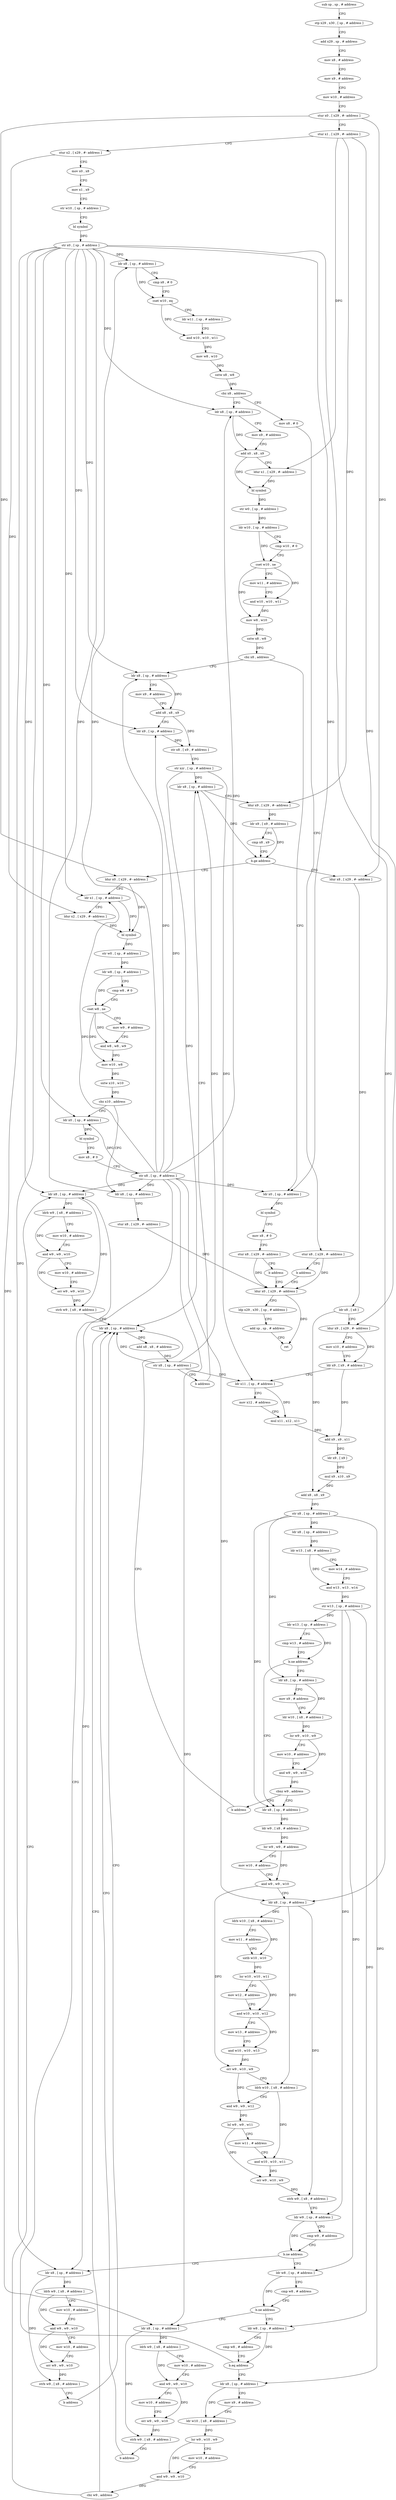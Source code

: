 digraph "func" {
"4308512" [label = "sub sp , sp , # address" ]
"4308516" [label = "stp x29 , x30 , [ sp , # address ]" ]
"4308520" [label = "add x29 , sp , # address" ]
"4308524" [label = "mov x8 , # address" ]
"4308528" [label = "mov x9 , # address" ]
"4308532" [label = "mov w10 , # address" ]
"4308536" [label = "stur x0 , [ x29 , #- address ]" ]
"4308540" [label = "stur x1 , [ x29 , #- address ]" ]
"4308544" [label = "stur x2 , [ x29 , #- address ]" ]
"4308548" [label = "mov x0 , x8" ]
"4308552" [label = "mov x1 , x9" ]
"4308556" [label = "str w10 , [ sp , # address ]" ]
"4308560" [label = "bl symbol" ]
"4308564" [label = "str x0 , [ sp , # address ]" ]
"4308568" [label = "ldr x8 , [ sp , # address ]" ]
"4308572" [label = "cmp x8 , # 0" ]
"4308576" [label = "cset w10 , eq" ]
"4308580" [label = "ldr w11 , [ sp , # address ]" ]
"4308584" [label = "and w10 , w10 , w11" ]
"4308588" [label = "mov w8 , w10" ]
"4308592" [label = "sxtw x8 , w8" ]
"4308596" [label = "cbz x8 , address" ]
"4308612" [label = "ldr x8 , [ sp , # address ]" ]
"4308600" [label = "mov x8 , # 0" ]
"4308616" [label = "mov x9 , # address" ]
"4308620" [label = "add x0 , x8 , x9" ]
"4308624" [label = "ldur x1 , [ x29 , #- address ]" ]
"4308628" [label = "bl symbol" ]
"4308632" [label = "str w0 , [ sp , # address ]" ]
"4308636" [label = "ldr w10 , [ sp , # address ]" ]
"4308640" [label = "cmp w10 , # 0" ]
"4308644" [label = "cset w10 , ne" ]
"4308648" [label = "mov w11 , # address" ]
"4308652" [label = "and w10 , w10 , w11" ]
"4308656" [label = "mov w8 , w10" ]
"4308660" [label = "sxtw x8 , w8" ]
"4308664" [label = "cbz x8 , address" ]
"4308688" [label = "ldr x8 , [ sp , # address ]" ]
"4308668" [label = "ldr x0 , [ sp , # address ]" ]
"4308604" [label = "stur x8 , [ x29 , #- address ]" ]
"4308608" [label = "b address" ]
"4309184" [label = "ldur x0 , [ x29 , #- address ]" ]
"4308692" [label = "mov x9 , # address" ]
"4308696" [label = "add x8 , x8 , x9" ]
"4308700" [label = "ldr x9 , [ sp , # address ]" ]
"4308704" [label = "str x8 , [ x9 , # address ]" ]
"4308708" [label = "str xzr , [ sp , # address ]" ]
"4308712" [label = "ldr x8 , [ sp , # address ]" ]
"4308672" [label = "bl symbol" ]
"4308676" [label = "mov x8 , # 0" ]
"4308680" [label = "stur x8 , [ x29 , #- address ]" ]
"4308684" [label = "b address" ]
"4309188" [label = "ldp x29 , x30 , [ sp , # address ]" ]
"4309192" [label = "add sp , sp , # address" ]
"4309196" [label = "ret" ]
"4309108" [label = "ldur x0 , [ x29 , #- address ]" ]
"4309112" [label = "ldr x1 , [ sp , # address ]" ]
"4309116" [label = "ldur x2 , [ x29 , #- address ]" ]
"4309120" [label = "bl symbol" ]
"4309124" [label = "str w0 , [ sp , # address ]" ]
"4309128" [label = "ldr w8 , [ sp , # address ]" ]
"4309132" [label = "cmp w8 , # 0" ]
"4309136" [label = "cset w8 , ne" ]
"4309140" [label = "mov w9 , # address" ]
"4309144" [label = "and w8 , w8 , w9" ]
"4309148" [label = "mov w10 , w8" ]
"4309152" [label = "sxtw x10 , w10" ]
"4309156" [label = "cbz x10 , address" ]
"4309176" [label = "ldr x8 , [ sp , # address ]" ]
"4309160" [label = "ldr x0 , [ sp , # address ]" ]
"4308732" [label = "ldur x8 , [ x29 , #- address ]" ]
"4308736" [label = "ldr x8 , [ x8 ]" ]
"4308740" [label = "ldur x9 , [ x29 , #- address ]" ]
"4308744" [label = "mov x10 , # address" ]
"4308748" [label = "ldr x9 , [ x9 , # address ]" ]
"4308752" [label = "ldr x11 , [ sp , # address ]" ]
"4308756" [label = "mov x12 , # address" ]
"4308760" [label = "mul x11 , x12 , x11" ]
"4308764" [label = "add x9 , x9 , x11" ]
"4308768" [label = "ldr x9 , [ x9 ]" ]
"4308772" [label = "mul x9 , x10 , x9" ]
"4308776" [label = "add x8 , x8 , x9" ]
"4308780" [label = "str x8 , [ sp , # address ]" ]
"4308784" [label = "ldr x8 , [ sp , # address ]" ]
"4308788" [label = "ldr w13 , [ x8 , # address ]" ]
"4308792" [label = "mov w14 , # address" ]
"4308796" [label = "and w13 , w13 , w14" ]
"4308800" [label = "str w13 , [ sp , # address ]" ]
"4308804" [label = "ldr w13 , [ sp , # address ]" ]
"4308808" [label = "cmp w13 , # address" ]
"4308812" [label = "b.ne address" ]
"4308848" [label = "ldr x8 , [ sp , # address ]" ]
"4308816" [label = "ldr x8 , [ sp , # address ]" ]
"4309180" [label = "stur x8 , [ x29 , #- address ]" ]
"4309164" [label = "bl symbol" ]
"4309168" [label = "mov x8 , # 0" ]
"4309172" [label = "str x8 , [ sp , # address ]" ]
"4308852" [label = "ldr w9 , [ x8 , # address ]" ]
"4308856" [label = "lsr w9 , w9 , # address" ]
"4308860" [label = "mov w10 , # address" ]
"4308864" [label = "and w9 , w9 , w10" ]
"4308868" [label = "ldr x8 , [ sp , # address ]" ]
"4308872" [label = "ldrb w10 , [ x8 , # address ]" ]
"4308876" [label = "mov w11 , # address" ]
"4308880" [label = "uxtb w10 , w10" ]
"4308884" [label = "lsr w10 , w10 , w11" ]
"4308888" [label = "mov w12 , # address" ]
"4308892" [label = "and w10 , w10 , w12" ]
"4308896" [label = "mov w13 , # address" ]
"4308900" [label = "and w10 , w10 , w13" ]
"4308904" [label = "orr w9 , w10 , w9" ]
"4308908" [label = "ldrb w10 , [ x8 , # address ]" ]
"4308912" [label = "and w9 , w9 , w12" ]
"4308916" [label = "lsl w9 , w9 , w11" ]
"4308920" [label = "mov w11 , # address" ]
"4308924" [label = "and w10 , w10 , w11" ]
"4308928" [label = "orr w9 , w10 , w9" ]
"4308932" [label = "strb w9 , [ x8 , # address ]" ]
"4308936" [label = "ldr w9 , [ sp , # address ]" ]
"4308940" [label = "cmp w9 , # address" ]
"4308944" [label = "b.ne address" ]
"4308980" [label = "ldr w8 , [ sp , # address ]" ]
"4308948" [label = "ldr x8 , [ sp , # address ]" ]
"4308820" [label = "mov x9 , # address" ]
"4308824" [label = "ldr w10 , [ x8 , # address ]" ]
"4308828" [label = "lsr w9 , w10 , w9" ]
"4308832" [label = "mov w10 , # address" ]
"4308836" [label = "and w9 , w9 , w10" ]
"4308840" [label = "cbnz w9 , address" ]
"4308844" [label = "b address" ]
"4308984" [label = "cmp w8 , # address" ]
"4308988" [label = "b.ne address" ]
"4309024" [label = "ldr w8 , [ sp , # address ]" ]
"4308992" [label = "ldr x8 , [ sp , # address ]" ]
"4308952" [label = "ldrb w9 , [ x8 , # address ]" ]
"4308956" [label = "mov w10 , # address" ]
"4308960" [label = "and w9 , w9 , w10" ]
"4308964" [label = "mov w10 , # address" ]
"4308968" [label = "orr w9 , w9 , w10" ]
"4308972" [label = "strb w9 , [ x8 , # address ]" ]
"4308976" [label = "b address" ]
"4309092" [label = "ldr x8 , [ sp , # address ]" ]
"4309028" [label = "cmp w8 , # address" ]
"4309032" [label = "b.eq address" ]
"4309064" [label = "ldr x8 , [ sp , # address ]" ]
"4309036" [label = "ldr x8 , [ sp , # address ]" ]
"4308996" [label = "ldrb w9 , [ x8 , # address ]" ]
"4309000" [label = "mov w10 , # address" ]
"4309004" [label = "and w9 , w9 , w10" ]
"4309008" [label = "mov w10 , # address" ]
"4309012" [label = "orr w9 , w9 , w10" ]
"4309016" [label = "strb w9 , [ x8 , # address ]" ]
"4309020" [label = "b address" ]
"4309096" [label = "add x8 , x8 , # address" ]
"4309100" [label = "str x8 , [ sp , # address ]" ]
"4309104" [label = "b address" ]
"4309068" [label = "ldrb w9 , [ x8 , # address ]" ]
"4309072" [label = "mov w10 , # address" ]
"4309076" [label = "and w9 , w9 , w10" ]
"4309080" [label = "mov w10 , # address" ]
"4309084" [label = "orr w9 , w9 , w10" ]
"4309088" [label = "strb w9 , [ x8 , # address ]" ]
"4309040" [label = "mov x9 , # address" ]
"4309044" [label = "ldr w10 , [ x8 , # address ]" ]
"4309048" [label = "lsr w9 , w10 , w9" ]
"4309052" [label = "mov w10 , # address" ]
"4309056" [label = "and w9 , w9 , w10" ]
"4309060" [label = "cbz w9 , address" ]
"4308716" [label = "ldur x9 , [ x29 , #- address ]" ]
"4308720" [label = "ldr x9 , [ x9 , # address ]" ]
"4308724" [label = "cmp x8 , x9" ]
"4308728" [label = "b.ge address" ]
"4308512" -> "4308516" [ label = "CFG" ]
"4308516" -> "4308520" [ label = "CFG" ]
"4308520" -> "4308524" [ label = "CFG" ]
"4308524" -> "4308528" [ label = "CFG" ]
"4308528" -> "4308532" [ label = "CFG" ]
"4308532" -> "4308536" [ label = "CFG" ]
"4308536" -> "4308540" [ label = "CFG" ]
"4308536" -> "4309108" [ label = "DFG" ]
"4308536" -> "4308732" [ label = "DFG" ]
"4308540" -> "4308544" [ label = "CFG" ]
"4308540" -> "4308624" [ label = "DFG" ]
"4308540" -> "4308716" [ label = "DFG" ]
"4308540" -> "4308740" [ label = "DFG" ]
"4308544" -> "4308548" [ label = "CFG" ]
"4308544" -> "4309116" [ label = "DFG" ]
"4308548" -> "4308552" [ label = "CFG" ]
"4308552" -> "4308556" [ label = "CFG" ]
"4308556" -> "4308560" [ label = "CFG" ]
"4308560" -> "4308564" [ label = "DFG" ]
"4308564" -> "4308568" [ label = "DFG" ]
"4308564" -> "4308612" [ label = "DFG" ]
"4308564" -> "4308688" [ label = "DFG" ]
"4308564" -> "4308700" [ label = "DFG" ]
"4308564" -> "4308668" [ label = "DFG" ]
"4308564" -> "4309112" [ label = "DFG" ]
"4308564" -> "4308868" [ label = "DFG" ]
"4308564" -> "4308948" [ label = "DFG" ]
"4308564" -> "4309176" [ label = "DFG" ]
"4308564" -> "4309160" [ label = "DFG" ]
"4308564" -> "4308992" [ label = "DFG" ]
"4308564" -> "4309064" [ label = "DFG" ]
"4308568" -> "4308572" [ label = "CFG" ]
"4308568" -> "4308576" [ label = "DFG" ]
"4308572" -> "4308576" [ label = "CFG" ]
"4308576" -> "4308580" [ label = "CFG" ]
"4308576" -> "4308584" [ label = "DFG" ]
"4308580" -> "4308584" [ label = "CFG" ]
"4308584" -> "4308588" [ label = "DFG" ]
"4308588" -> "4308592" [ label = "DFG" ]
"4308592" -> "4308596" [ label = "DFG" ]
"4308596" -> "4308612" [ label = "CFG" ]
"4308596" -> "4308600" [ label = "CFG" ]
"4308612" -> "4308616" [ label = "CFG" ]
"4308612" -> "4308620" [ label = "DFG" ]
"4308600" -> "4308604" [ label = "CFG" ]
"4308616" -> "4308620" [ label = "CFG" ]
"4308620" -> "4308624" [ label = "CFG" ]
"4308620" -> "4308628" [ label = "DFG" ]
"4308624" -> "4308628" [ label = "DFG" ]
"4308628" -> "4308632" [ label = "DFG" ]
"4308632" -> "4308636" [ label = "DFG" ]
"4308636" -> "4308640" [ label = "CFG" ]
"4308636" -> "4308644" [ label = "DFG" ]
"4308640" -> "4308644" [ label = "CFG" ]
"4308644" -> "4308648" [ label = "CFG" ]
"4308644" -> "4308652" [ label = "DFG" ]
"4308644" -> "4308656" [ label = "DFG" ]
"4308648" -> "4308652" [ label = "CFG" ]
"4308652" -> "4308656" [ label = "DFG" ]
"4308656" -> "4308660" [ label = "DFG" ]
"4308660" -> "4308664" [ label = "DFG" ]
"4308664" -> "4308688" [ label = "CFG" ]
"4308664" -> "4308668" [ label = "CFG" ]
"4308688" -> "4308692" [ label = "CFG" ]
"4308688" -> "4308696" [ label = "DFG" ]
"4308668" -> "4308672" [ label = "DFG" ]
"4308604" -> "4308608" [ label = "CFG" ]
"4308604" -> "4309184" [ label = "DFG" ]
"4308608" -> "4309184" [ label = "CFG" ]
"4309184" -> "4309188" [ label = "CFG" ]
"4309184" -> "4309196" [ label = "DFG" ]
"4308692" -> "4308696" [ label = "CFG" ]
"4308696" -> "4308700" [ label = "CFG" ]
"4308696" -> "4308704" [ label = "DFG" ]
"4308700" -> "4308704" [ label = "DFG" ]
"4308704" -> "4308708" [ label = "CFG" ]
"4308708" -> "4308712" [ label = "DFG" ]
"4308708" -> "4308752" [ label = "DFG" ]
"4308708" -> "4309092" [ label = "DFG" ]
"4308712" -> "4308716" [ label = "CFG" ]
"4308712" -> "4308728" [ label = "DFG" ]
"4308672" -> "4308676" [ label = "CFG" ]
"4308676" -> "4308680" [ label = "CFG" ]
"4308680" -> "4308684" [ label = "CFG" ]
"4308680" -> "4309184" [ label = "DFG" ]
"4308684" -> "4309184" [ label = "CFG" ]
"4309188" -> "4309192" [ label = "CFG" ]
"4309192" -> "4309196" [ label = "CFG" ]
"4309108" -> "4309112" [ label = "CFG" ]
"4309108" -> "4309120" [ label = "DFG" ]
"4309112" -> "4309116" [ label = "CFG" ]
"4309112" -> "4309120" [ label = "DFG" ]
"4309116" -> "4309120" [ label = "DFG" ]
"4309120" -> "4309124" [ label = "DFG" ]
"4309124" -> "4309128" [ label = "DFG" ]
"4309128" -> "4309132" [ label = "CFG" ]
"4309128" -> "4309136" [ label = "DFG" ]
"4309132" -> "4309136" [ label = "CFG" ]
"4309136" -> "4309140" [ label = "CFG" ]
"4309136" -> "4309144" [ label = "DFG" ]
"4309136" -> "4309148" [ label = "DFG" ]
"4309140" -> "4309144" [ label = "CFG" ]
"4309144" -> "4309148" [ label = "DFG" ]
"4309148" -> "4309152" [ label = "DFG" ]
"4309152" -> "4309156" [ label = "DFG" ]
"4309156" -> "4309176" [ label = "CFG" ]
"4309156" -> "4309160" [ label = "CFG" ]
"4309176" -> "4309180" [ label = "DFG" ]
"4309160" -> "4309164" [ label = "DFG" ]
"4308732" -> "4308736" [ label = "DFG" ]
"4308736" -> "4308740" [ label = "CFG" ]
"4308736" -> "4308776" [ label = "DFG" ]
"4308740" -> "4308744" [ label = "CFG" ]
"4308740" -> "4308748" [ label = "DFG" ]
"4308744" -> "4308748" [ label = "CFG" ]
"4308748" -> "4308752" [ label = "CFG" ]
"4308748" -> "4308764" [ label = "DFG" ]
"4308752" -> "4308756" [ label = "CFG" ]
"4308752" -> "4308760" [ label = "DFG" ]
"4308756" -> "4308760" [ label = "CFG" ]
"4308760" -> "4308764" [ label = "DFG" ]
"4308764" -> "4308768" [ label = "DFG" ]
"4308768" -> "4308772" [ label = "DFG" ]
"4308772" -> "4308776" [ label = "DFG" ]
"4308776" -> "4308780" [ label = "DFG" ]
"4308780" -> "4308784" [ label = "DFG" ]
"4308780" -> "4308848" [ label = "DFG" ]
"4308780" -> "4308816" [ label = "DFG" ]
"4308780" -> "4309036" [ label = "DFG" ]
"4308784" -> "4308788" [ label = "DFG" ]
"4308788" -> "4308792" [ label = "CFG" ]
"4308788" -> "4308796" [ label = "DFG" ]
"4308792" -> "4308796" [ label = "CFG" ]
"4308796" -> "4308800" [ label = "DFG" ]
"4308800" -> "4308804" [ label = "DFG" ]
"4308800" -> "4308936" [ label = "DFG" ]
"4308800" -> "4308980" [ label = "DFG" ]
"4308800" -> "4309024" [ label = "DFG" ]
"4308804" -> "4308808" [ label = "CFG" ]
"4308804" -> "4308812" [ label = "DFG" ]
"4308808" -> "4308812" [ label = "CFG" ]
"4308812" -> "4308848" [ label = "CFG" ]
"4308812" -> "4308816" [ label = "CFG" ]
"4308848" -> "4308852" [ label = "DFG" ]
"4308816" -> "4308820" [ label = "CFG" ]
"4308816" -> "4308824" [ label = "DFG" ]
"4309180" -> "4309184" [ label = "DFG" ]
"4309164" -> "4309168" [ label = "CFG" ]
"4309168" -> "4309172" [ label = "CFG" ]
"4309172" -> "4309176" [ label = "DFG" ]
"4309172" -> "4308568" [ label = "DFG" ]
"4309172" -> "4308612" [ label = "DFG" ]
"4309172" -> "4308688" [ label = "DFG" ]
"4309172" -> "4308700" [ label = "DFG" ]
"4309172" -> "4308668" [ label = "DFG" ]
"4309172" -> "4309112" [ label = "DFG" ]
"4309172" -> "4308868" [ label = "DFG" ]
"4309172" -> "4308948" [ label = "DFG" ]
"4309172" -> "4309160" [ label = "DFG" ]
"4309172" -> "4308992" [ label = "DFG" ]
"4309172" -> "4309064" [ label = "DFG" ]
"4308852" -> "4308856" [ label = "DFG" ]
"4308856" -> "4308860" [ label = "CFG" ]
"4308856" -> "4308864" [ label = "DFG" ]
"4308860" -> "4308864" [ label = "CFG" ]
"4308864" -> "4308868" [ label = "CFG" ]
"4308864" -> "4308904" [ label = "DFG" ]
"4308868" -> "4308872" [ label = "DFG" ]
"4308868" -> "4308908" [ label = "DFG" ]
"4308868" -> "4308932" [ label = "DFG" ]
"4308872" -> "4308876" [ label = "CFG" ]
"4308872" -> "4308880" [ label = "DFG" ]
"4308876" -> "4308880" [ label = "CFG" ]
"4308880" -> "4308884" [ label = "DFG" ]
"4308884" -> "4308888" [ label = "CFG" ]
"4308884" -> "4308892" [ label = "DFG" ]
"4308888" -> "4308892" [ label = "CFG" ]
"4308892" -> "4308896" [ label = "CFG" ]
"4308892" -> "4308900" [ label = "DFG" ]
"4308896" -> "4308900" [ label = "CFG" ]
"4308900" -> "4308904" [ label = "DFG" ]
"4308904" -> "4308908" [ label = "CFG" ]
"4308904" -> "4308912" [ label = "DFG" ]
"4308908" -> "4308912" [ label = "CFG" ]
"4308908" -> "4308924" [ label = "DFG" ]
"4308912" -> "4308916" [ label = "DFG" ]
"4308916" -> "4308920" [ label = "CFG" ]
"4308916" -> "4308928" [ label = "DFG" ]
"4308920" -> "4308924" [ label = "CFG" ]
"4308924" -> "4308928" [ label = "DFG" ]
"4308928" -> "4308932" [ label = "DFG" ]
"4308932" -> "4308936" [ label = "CFG" ]
"4308936" -> "4308940" [ label = "CFG" ]
"4308936" -> "4308944" [ label = "DFG" ]
"4308940" -> "4308944" [ label = "CFG" ]
"4308944" -> "4308980" [ label = "CFG" ]
"4308944" -> "4308948" [ label = "CFG" ]
"4308980" -> "4308984" [ label = "CFG" ]
"4308980" -> "4308988" [ label = "DFG" ]
"4308948" -> "4308952" [ label = "DFG" ]
"4308948" -> "4308972" [ label = "DFG" ]
"4308820" -> "4308824" [ label = "CFG" ]
"4308824" -> "4308828" [ label = "DFG" ]
"4308828" -> "4308832" [ label = "CFG" ]
"4308828" -> "4308836" [ label = "DFG" ]
"4308832" -> "4308836" [ label = "CFG" ]
"4308836" -> "4308840" [ label = "DFG" ]
"4308840" -> "4308848" [ label = "CFG" ]
"4308840" -> "4308844" [ label = "CFG" ]
"4308844" -> "4309092" [ label = "CFG" ]
"4308984" -> "4308988" [ label = "CFG" ]
"4308988" -> "4309024" [ label = "CFG" ]
"4308988" -> "4308992" [ label = "CFG" ]
"4309024" -> "4309028" [ label = "CFG" ]
"4309024" -> "4309032" [ label = "DFG" ]
"4308992" -> "4308996" [ label = "DFG" ]
"4308992" -> "4309016" [ label = "DFG" ]
"4308952" -> "4308956" [ label = "CFG" ]
"4308952" -> "4308960" [ label = "DFG" ]
"4308956" -> "4308960" [ label = "CFG" ]
"4308960" -> "4308964" [ label = "CFG" ]
"4308960" -> "4308968" [ label = "DFG" ]
"4308964" -> "4308968" [ label = "CFG" ]
"4308968" -> "4308972" [ label = "DFG" ]
"4308972" -> "4308976" [ label = "CFG" ]
"4308976" -> "4309092" [ label = "CFG" ]
"4309092" -> "4309096" [ label = "DFG" ]
"4309028" -> "4309032" [ label = "CFG" ]
"4309032" -> "4309064" [ label = "CFG" ]
"4309032" -> "4309036" [ label = "CFG" ]
"4309064" -> "4309068" [ label = "DFG" ]
"4309064" -> "4309088" [ label = "DFG" ]
"4309036" -> "4309040" [ label = "CFG" ]
"4309036" -> "4309044" [ label = "DFG" ]
"4308996" -> "4309000" [ label = "CFG" ]
"4308996" -> "4309004" [ label = "DFG" ]
"4309000" -> "4309004" [ label = "CFG" ]
"4309004" -> "4309008" [ label = "CFG" ]
"4309004" -> "4309012" [ label = "DFG" ]
"4309008" -> "4309012" [ label = "CFG" ]
"4309012" -> "4309016" [ label = "DFG" ]
"4309016" -> "4309020" [ label = "CFG" ]
"4309020" -> "4309092" [ label = "CFG" ]
"4309096" -> "4309100" [ label = "DFG" ]
"4309100" -> "4309104" [ label = "CFG" ]
"4309100" -> "4308712" [ label = "DFG" ]
"4309100" -> "4308752" [ label = "DFG" ]
"4309100" -> "4309092" [ label = "DFG" ]
"4309104" -> "4308712" [ label = "CFG" ]
"4309068" -> "4309072" [ label = "CFG" ]
"4309068" -> "4309076" [ label = "DFG" ]
"4309072" -> "4309076" [ label = "CFG" ]
"4309076" -> "4309080" [ label = "CFG" ]
"4309076" -> "4309084" [ label = "DFG" ]
"4309080" -> "4309084" [ label = "CFG" ]
"4309084" -> "4309088" [ label = "DFG" ]
"4309088" -> "4309092" [ label = "CFG" ]
"4309040" -> "4309044" [ label = "CFG" ]
"4309044" -> "4309048" [ label = "DFG" ]
"4309048" -> "4309052" [ label = "CFG" ]
"4309048" -> "4309056" [ label = "DFG" ]
"4309052" -> "4309056" [ label = "CFG" ]
"4309056" -> "4309060" [ label = "DFG" ]
"4309060" -> "4309092" [ label = "CFG" ]
"4309060" -> "4309064" [ label = "CFG" ]
"4308716" -> "4308720" [ label = "DFG" ]
"4308720" -> "4308724" [ label = "CFG" ]
"4308720" -> "4308728" [ label = "DFG" ]
"4308724" -> "4308728" [ label = "CFG" ]
"4308728" -> "4309108" [ label = "CFG" ]
"4308728" -> "4308732" [ label = "CFG" ]
}
